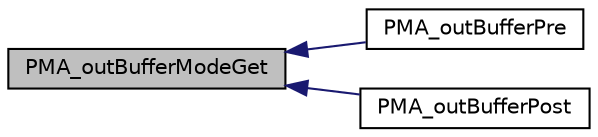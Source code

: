 digraph G
{
  edge [fontname="Helvetica",fontsize="10",labelfontname="Helvetica",labelfontsize="10"];
  node [fontname="Helvetica",fontsize="10",shape=record];
  rankdir="LR";
  Node1 [label="PMA_outBufferModeGet",height=0.2,width=0.4,color="black", fillcolor="grey75", style="filled" fontcolor="black"];
  Node1 -> Node2 [dir="back",color="midnightblue",fontsize="10",style="solid",fontname="Helvetica"];
  Node2 [label="PMA_outBufferPre",height=0.2,width=0.4,color="black", fillcolor="white", style="filled",URL="$ob_8lib_8php.html#ab070e2629ada24f004299f9ef00c2833",tooltip="This function will need to run at the top of all pages if output output buffering is turned on..."];
  Node1 -> Node3 [dir="back",color="midnightblue",fontsize="10",style="solid",fontname="Helvetica"];
  Node3 [label="PMA_outBufferPost",height=0.2,width=0.4,color="black", fillcolor="white", style="filled",URL="$ob_8lib_8php.html#a73a892e1159ec4c69ba183f64b118776",tooltip="This function will need to run at the bottom of all pages if output buffering is turned on..."];
}

